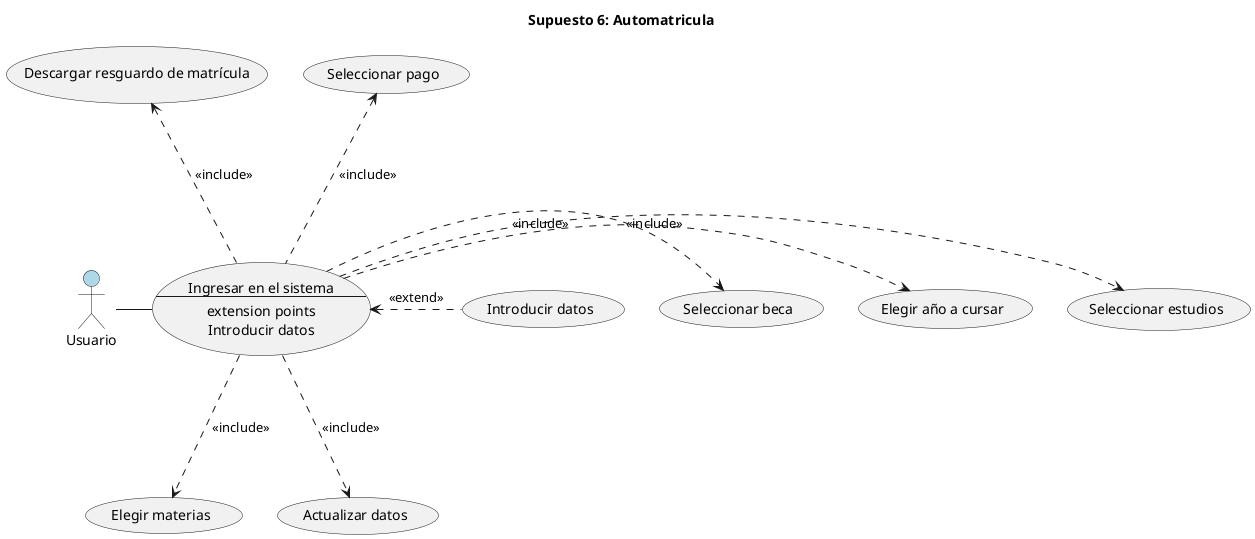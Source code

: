 @startuml
title Supuesto 6: Automatricula

actor Usuario #LightBlue

/'Casos de uso'/
"Seleccionar estudios" as (SE)
"Elegir año a cursar" as (EAC)
"Elegir materias" as (EM)
"Actualizar datos" as (AD)
"Seleccionar beca" as (SB)
"Seleccionar pago" as (SP)
"Introducir datos" as (ID)
"Descargar resguardo de matrícula" as (DRM)

usecase IS as "Ingresar en el sistema
--
extension points
Introducir datos"

/'Relaciones casos de usos'/
Usuario -right- (IS)
(IS) .-right-> (SE) : <<include>>
(IS) .-right-> (EAC) : <<include>>
(IS) .-down-> (EM) : <<include>>
(IS) .-down-> (AD) : <<include>>
(IS) .-up-> (SP) : <<include>>
(IS) .> (SB)
(IS) .-up-> (DRM) : <<include>>
(ID) .-left-> (IS) : <<extend>>

@enduml